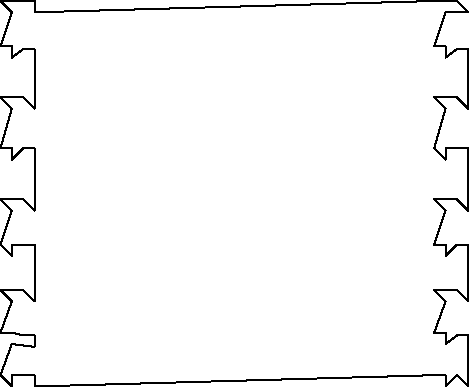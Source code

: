 unitsize(0.001cm);
// 44346.2
draw((8375,4700)--(8375,4900));
draw((8375,4900)--(8575,4900));
draw((8575,4900)--(8775,4900));
draw((8775,4900)--(8775,4700));
draw((8775,4700)--(15825,4900));
draw((15825,4900)--(16025,4900));
draw((16025,4900)--(16025,4700));
draw((16025,4700)--(16225,4900));
draw((16225,4900)--(16425,4700));
draw((16425,4700)--(16425,4900));
draw((16425,4900)--(16425,5400));
draw((16425,5400)--(16425,5600));
draw((16425,5600)--(16225,5600));
draw((16225,5600)--(16025,5450));
draw((16025,5450)--(16025,5650));
draw((16025,5650)--(15825,5650));
draw((15825,5650)--(16025,6200));
draw((16025,6200)--(15825,6400));
draw((15825,6400)--(16025,6400));
draw((16025,6400)--(16225,6400));
draw((16225,6400)--(16425,6200));
draw((16425,6200)--(16425,6400));
draw((16425,6400)--(16425,7000));
draw((16425,7000)--(16425,7200));
draw((16425,7200)--(16225,7200));
draw((16225,7200)--(16025,7000));
draw((16025,7000)--(16025,7200));
draw((16025,7200)--(15825,7200));
draw((15825,7200)--(16025,7800));
draw((16025,7800)--(15825,8000));
draw((15825,8000)--(16025,8000));
draw((16025,8000)--(16225,8000));
draw((16225,8000)--(16425,7800));
draw((16425,7800)--(16425,8000));
draw((16425,8000)--(16425,8700));
draw((16425,8700)--(16425,8900));
draw((16425,8900)--(16225,8900));
draw((16225,8900)--(16025,8900));
draw((16025,8900)--(16025,8700));
draw((16025,8700)--(15825,8900));
draw((15825,8900)--(16025,9600));
draw((16025,9600)--(15825,9800));
draw((15825,9800)--(16025,9800));
draw((16025,9800)--(16225,9800));
draw((16225,9800)--(16425,9600));
draw((16425,9600)--(16425,9800));
draw((16425,9800)--(16425,10450));
draw((16425,10450)--(16425,10650));
draw((16425,10650)--(16225,10650));
draw((16225,10650)--(16025,10500));
draw((16025,10500)--(16025,10700));
draw((16025,10700)--(15825,10700));
draw((15825,10700)--(16025,11300));
draw((16025,11300)--(16425,11300));
draw((16425,11300)--(16225,11500));
draw((16225,11500)--(16025,11500));
draw((16025,11500)--(15825,11500));
draw((15825,11500)--(8775,11300));
draw((8775,11300)--(8775,11500));
draw((8775,11500)--(8575,11500));
draw((8575,11500)--(8375,11500));
draw((8375,11500)--(8175,11500));
draw((8175,11500)--(8375,11300));
draw((8375,11300)--(8175,10700));
draw((8175,10700)--(8375,10700));
draw((8375,10700)--(8375,10500));
draw((8375,10500)--(8575,10650));
draw((8575,10650)--(8775,10650));
draw((8775,10650)--(8775,10450));
draw((8775,10450)--(8775,9800));
draw((8775,9800)--(8775,9600));
draw((8775,9600)--(8575,9800));
draw((8575,9800)--(8375,9800));
draw((8375,9800)--(8175,9800));
draw((8175,9800)--(8375,9600));
draw((8375,9600)--(8175,8900));
draw((8175,8900)--(8375,8900));
draw((8375,8900)--(8375,8700));
draw((8375,8700)--(8575,8900));
draw((8575,8900)--(8775,8900));
draw((8775,8900)--(8775,8700));
draw((8775,8700)--(8775,8000));
draw((8775,8000)--(8775,7800));
draw((8775,7800)--(8575,8000));
draw((8575,8000)--(8375,8000));
draw((8375,8000)--(8175,8000));
draw((8175,8000)--(8375,7800));
draw((8375,7800)--(8175,7200));
draw((8175,7200)--(8375,7000));
draw((8375,7000)--(8375,7200));
draw((8375,7200)--(8575,7200));
draw((8575,7200)--(8775,7200));
draw((8775,7200)--(8775,7000));
draw((8775,7000)--(8775,6400));
draw((8775,6400)--(8775,6200));
draw((8775,6200)--(8575,6400));
draw((8575,6400)--(8375,6400));
draw((8375,6400)--(8175,6400));
draw((8175,6400)--(8375,6200));
draw((8375,6200)--(8175,5650));
draw((8175,5650)--(8375,5650));
draw((8375,5650)--(8575,5600));
draw((8575,5600)--(8775,5600));
draw((8775,5600)--(8775,5400));
draw((8775,5400)--(8375,5450));
draw((8375,5450)--(8175,4900));
draw((8175,4900)--(8375,4700));
